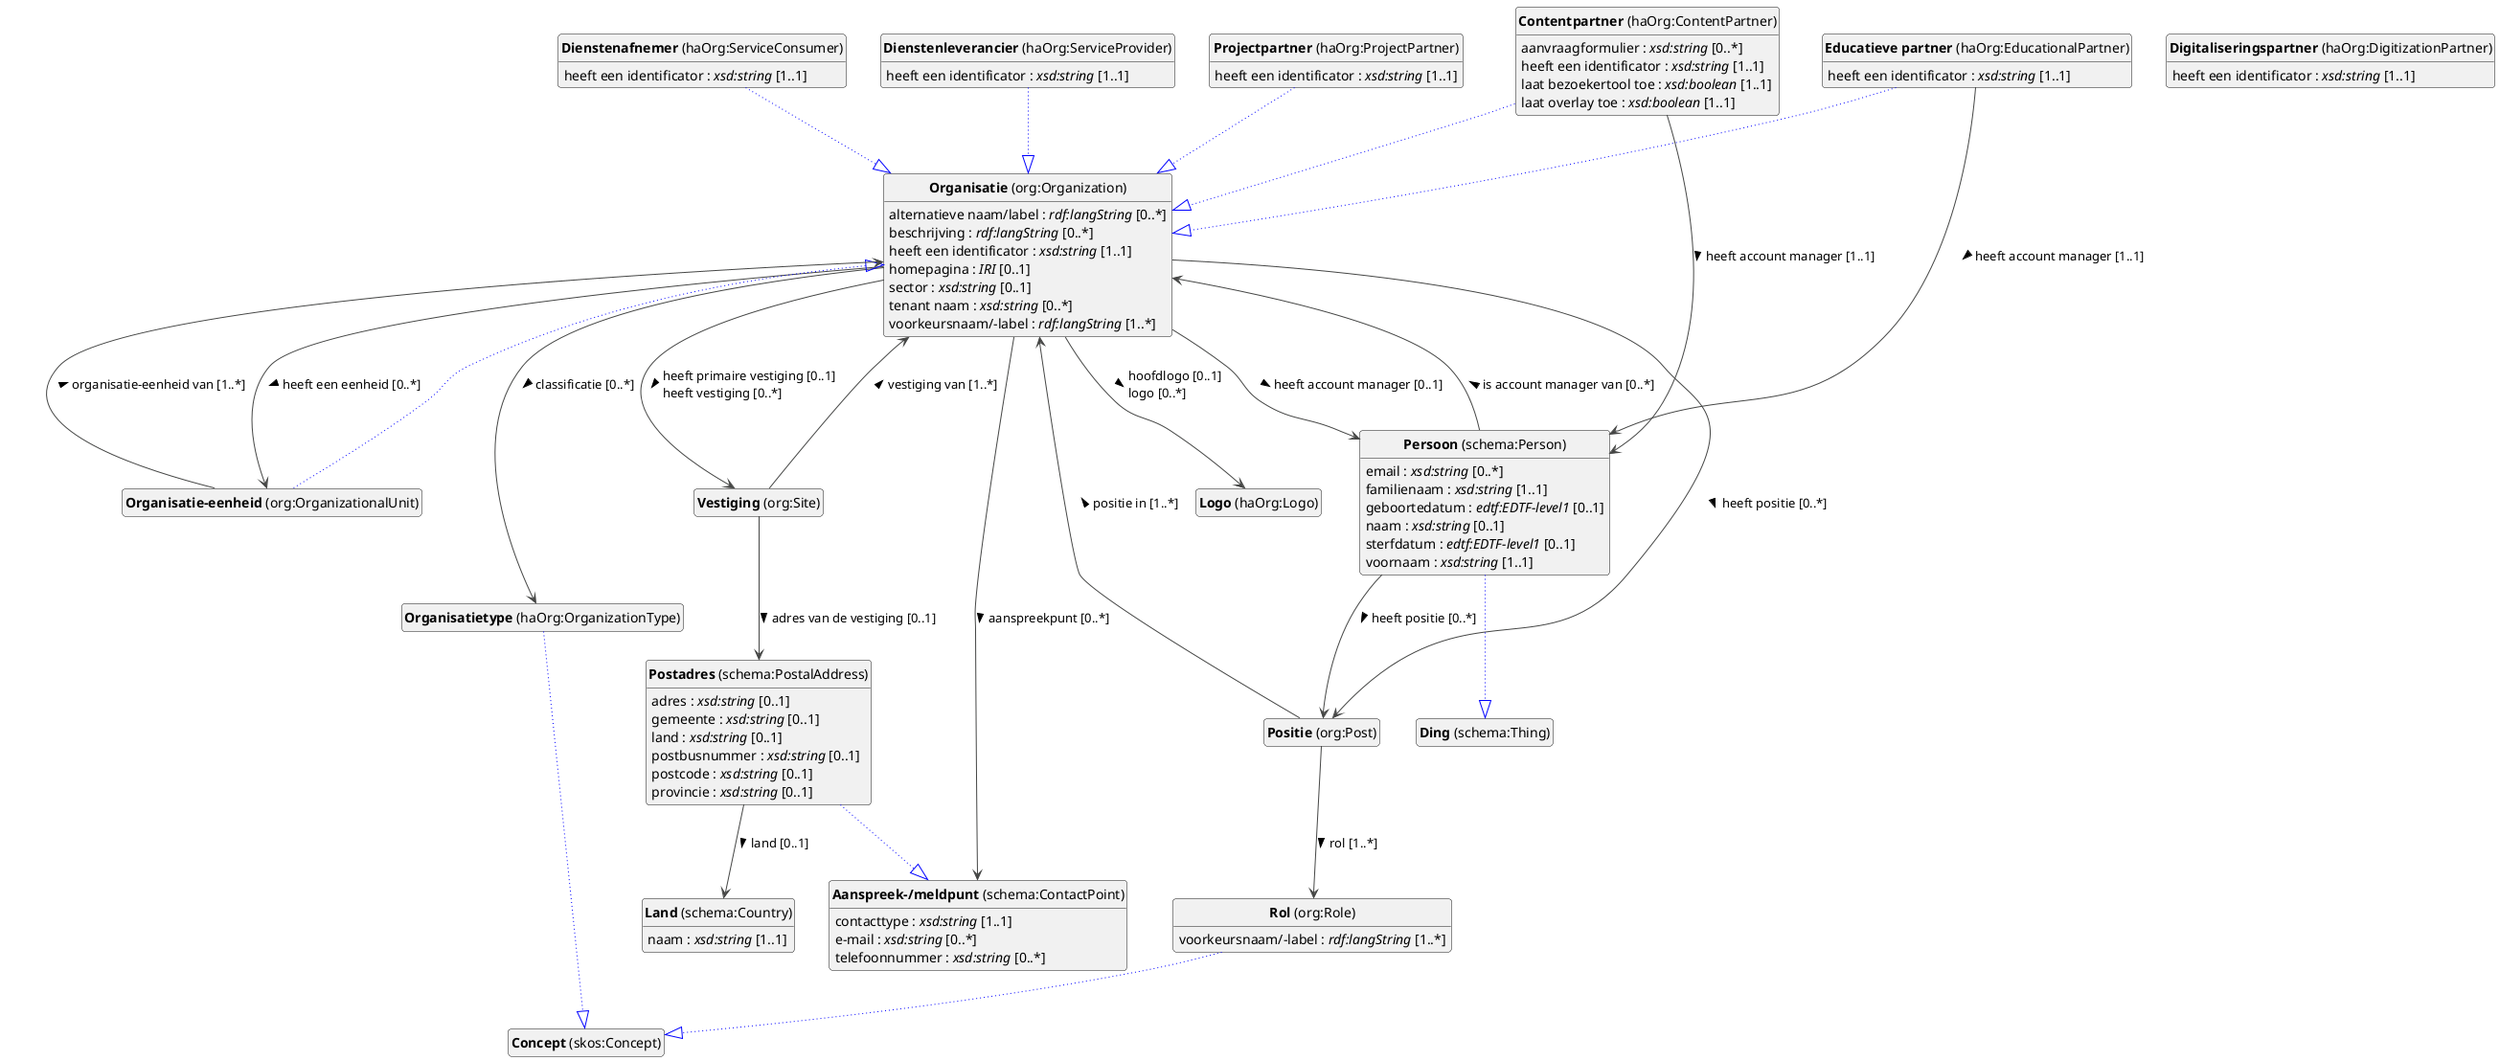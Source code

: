 @startuml
!theme vibrant
skinparam classFontSize 14
!define LIGHTORANGE
skinparam componentStyle uml2
skinparam wrapMessageWidth 1000
skinparam wrapWidth 1000
' skinparam ArrowColor #Maroon
' Remove shadows
skinparam shadowing false
'skinparam linetype polyline
skinparam ArrowMessageAlignment left
top to bottom direction


class "<b>Aanspreek-/meldpunt</b> (schema:ContactPoint)" as schema_ContactPoint [[#schema%3AContactPoint]]
class "<b>Contentpartner</b> (haOrg:ContentPartner)" as haOrg_ContentPartner [[#haOrg%3AContentPartner]]
class "<b>Organisatie</b> (org:Organization)" as org_Organization [[#org%3AOrganization]]
class "<b>Dienstenafnemer</b> (haOrg:ServiceConsumer)" as haOrg_ServiceConsumer [[#haOrg%3AServiceConsumer]]
class "<b>Organisatie</b> (org:Organization)" as org_Organization [[#org%3AOrganization]]
class "<b>Dienstenleverancier</b> (haOrg:ServiceProvider)" as haOrg_ServiceProvider [[#haOrg%3AServiceProvider]]
class "<b>Organisatie</b> (org:Organization)" as org_Organization [[#org%3AOrganization]]
class "<b>Digitaliseringspartner</b> (haOrg:DigitizationPartner)" as haOrg_DigitizationPartner [[#haOrg%3ADigitizationPartner]]
class "<b>Educatieve partner</b> (haOrg:EducationalPartner)" as haOrg_EducationalPartner [[#haOrg%3AEducationalPartner]]
class "<b>Organisatie</b> (org:Organization)" as org_Organization [[#org%3AOrganization]]
class "<b>Land</b> (schema:Country)" as schema_Country [[#schema%3ACountry]]
class "<b>Logo</b> (haOrg:Logo)" as haOrg_Logo [[#haOrg%3ALogo]]
class "<b>Organisatie</b> (org:Organization)" as org_Organization [[#org%3AOrganization]]
class "<b>Organisatie-eenheid</b> (org:OrganizationalUnit)" as org_OrganizationalUnit [[#org%3AOrganizationalUnit]]
class "<b>Organisatie</b> (org:Organization)" as org_Organization [[#org%3AOrganization]]
class "<b>Organisatietype</b> (haOrg:OrganizationType)" as haOrg_OrganizationType [[#haOrg%3AOrganizationType]]
class "<b>Concept</b> (skos:Concept)" as skos_Concept [[#skos%3AConcept]]
class "<b>Persoon</b> (schema:Person)" as schema_Person [[#schema%3APerson]]
class "<b>Ding</b> (schema:Thing)" as schema_Thing [[#schema%3AThing]]
class "<b>Positie</b> (org:Post)" as org_Post [[#org%3APost]]
class "<b>Postadres</b> (schema:PostalAddress)" as schema_PostalAddress [[#schema%3APostalAddress]]
class "<b>Aanspreek-/meldpunt</b> (schema:ContactPoint)" as schema_ContactPoint [[#schema%3AContactPoint]]
class "<b>Projectpartner</b> (haOrg:ProjectPartner)" as haOrg_ProjectPartner [[#haOrg%3AProjectPartner]]
class "<b>Organisatie</b> (org:Organization)" as org_Organization [[#org%3AOrganization]]
class "<b>Rol</b> (org:Role)" as org_Role [[#org%3ARole]]
class "<b>Concept</b> (skos:Concept)" as skos_Concept [[#skos%3AConcept]]
class "<b>Vestiging</b> (org:Site)" as org_Site [[#org%3ASite]]


schema_ContactPoint : contacttype : <i>xsd:string</i> [1..1]
schema_ContactPoint : e-mail : <i>xsd:string</i> [0..*]
schema_ContactPoint : telefoonnummer : <i>xsd:string</i> [0..*]


haOrg_ContentPartner --|> org_Organization #blue;line.dotted;text:blue

haOrg_ContentPartner : aanvraagformulier : <i>xsd:string</i> [0..*]
haOrg_ContentPartner : heeft een identificator : <i>xsd:string</i> [1..1]
haOrg_ContentPartner : laat bezoekertool toe : <i>xsd:boolean</i> [1..1]
haOrg_ContentPartner : laat overlay toe : <i>xsd:boolean</i> [1..1]
haOrg_ContentPartner --> schema_Person :heeft account manager [1..1]  > 



haOrg_ServiceConsumer --|> org_Organization #blue;line.dotted;text:blue

haOrg_ServiceConsumer : heeft een identificator : <i>xsd:string</i> [1..1]


haOrg_ServiceProvider --|> org_Organization #blue;line.dotted;text:blue

haOrg_ServiceProvider : heeft een identificator : <i>xsd:string</i> [1..1]



haOrg_DigitizationPartner : heeft een identificator : <i>xsd:string</i> [1..1]


haOrg_EducationalPartner --|> org_Organization #blue;line.dotted;text:blue

haOrg_EducationalPartner : heeft een identificator : <i>xsd:string</i> [1..1]
haOrg_EducationalPartner --> schema_Person :heeft account manager [1..1]  > 



schema_Country : naam : <i>xsd:string</i> [1..1]





org_Organization : alternatieve naam/label : <i>rdf:langString</i> [0..*]
org_Organization : beschrijving : <i>rdf:langString</i> [0..*]
org_Organization : heeft een identificator : <i>xsd:string</i> [1..1]
org_Organization : homepagina : <i>IRI</i> [0..1]
org_Organization : sector : <i>xsd:string</i> [0..1]
org_Organization : tenant naam : <i>xsd:string</i> [0..*]
org_Organization : voorkeursnaam/-label : <i>rdf:langString</i> [1..*]

org_Organization --> haOrg_Logo :hoofdlogo [0..1]  \llogo [0..*]  > 
org_Organization --> haOrg_OrganizationType :classificatie [0..*]  > 
org_Organization --> org_OrganizationalUnit :heeft een eenheid [0..*]  > 
org_Organization --> org_Post :heeft positie [0..*]  > 
org_Organization --> org_Site :heeft primaire vestiging [0..1]  \lheeft vestiging [0..*]  > 

org_Organization --> schema_ContactPoint :aanspreekpunt [0..*]  > 
org_Organization --> schema_Person :heeft account manager [0..1]  > 


org_OrganizationalUnit --|> org_Organization #blue;line.dotted;text:blue

org_OrganizationalUnit --> org_Organization :organisatie-eenheid van [1..*]  > 

haOrg_OrganizationType --|> skos_Concept #blue;line.dotted;text:blue


schema_Person --|> schema_Thing #blue;line.dotted;text:blue

schema_Person : email : <i>xsd:string</i> [0..*]
schema_Person : familienaam : <i>xsd:string</i> [1..1]
schema_Person : geboortedatum : <i>edtf:EDTF-level1</i> [0..1]
schema_Person : naam : <i>xsd:string</i> [0..1]
schema_Person : sterfdatum : <i>edtf:EDTF-level1</i> [0..1]
schema_Person : voornaam : <i>xsd:string</i> [1..1]

schema_Person --> org_Organization :is account manager van [0..*]  > 
schema_Person --> org_Post :heeft positie [0..*]  > 



org_Post --> org_Organization :positie in [1..*]  > 
org_Post --> org_Role :rol [1..*]  > 

schema_PostalAddress --|> schema_ContactPoint #blue;line.dotted;text:blue

schema_PostalAddress : adres : <i>xsd:string</i> [0..1]
schema_PostalAddress : gemeente : <i>xsd:string</i> [0..1]
schema_PostalAddress : land : <i>xsd:string</i> [0..1]
schema_PostalAddress : postbusnummer : <i>xsd:string</i> [0..1]
schema_PostalAddress : postcode : <i>xsd:string</i> [0..1]
schema_PostalAddress : provincie : <i>xsd:string</i> [0..1]
schema_PostalAddress --> schema_Country :land [0..1]  > 


haOrg_ProjectPartner --|> org_Organization #blue;line.dotted;text:blue

haOrg_ProjectPartner : heeft een identificator : <i>xsd:string</i> [1..1]


org_Role --|> skos_Concept #blue;line.dotted;text:blue

org_Role : voorkeursnaam/-label : <i>rdf:langString</i> [1..*]



org_Site --> org_Organization :vestiging van [1..*]  > 
org_Site --> schema_PostalAddress :adres van de vestiging [0..1]  > 


hide circle
hide methods
hide empty members
@enduml



